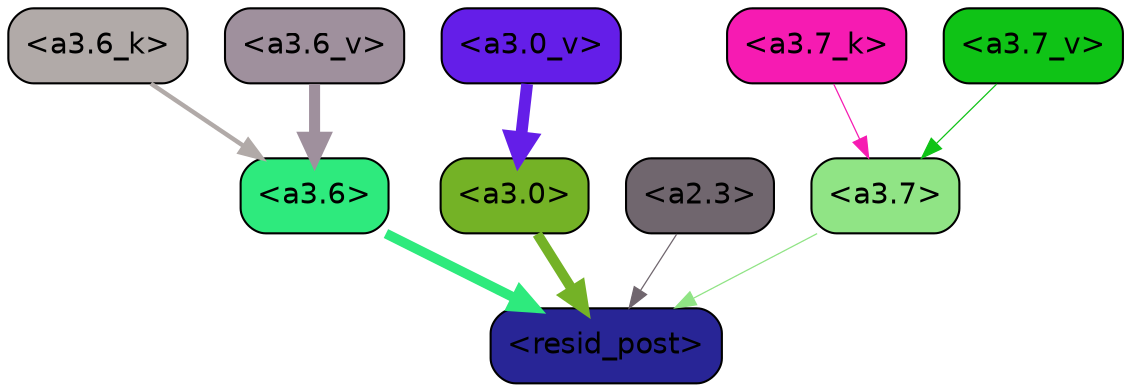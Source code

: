 strict digraph "" {
	graph [bgcolor=transparent,
		layout=dot,
		overlap=false,
		splines=true
	];
	"<a3.7>"	[color=black,
		fillcolor="#90e485",
		fontname=Helvetica,
		shape=box,
		style="filled, rounded"];
	"<resid_post>"	[color=black,
		fillcolor="#282596",
		fontname=Helvetica,
		shape=box,
		style="filled, rounded"];
	"<a3.7>" -> "<resid_post>"	[color="#90e485",
		penwidth=0.6];
	"<a3.6>"	[color=black,
		fillcolor="#2eea7d",
		fontname=Helvetica,
		shape=box,
		style="filled, rounded"];
	"<a3.6>" -> "<resid_post>"	[color="#2eea7d",
		penwidth=4.7534414529800415];
	"<a3.0>"	[color=black,
		fillcolor="#74b226",
		fontname=Helvetica,
		shape=box,
		style="filled, rounded"];
	"<a3.0>" -> "<resid_post>"	[color="#74b226",
		penwidth=4.898576855659485];
	"<a2.3>"	[color=black,
		fillcolor="#70666e",
		fontname=Helvetica,
		shape=box,
		style="filled, rounded"];
	"<a2.3>" -> "<resid_post>"	[color="#70666e",
		penwidth=0.6];
	"<a3.7_k>"	[color=black,
		fillcolor="#f61bb2",
		fontname=Helvetica,
		shape=box,
		style="filled, rounded"];
	"<a3.7_k>" -> "<a3.7>"	[color="#f61bb2",
		penwidth=0.6];
	"<a3.6_k>"	[color=black,
		fillcolor="#b1aaa8",
		fontname=Helvetica,
		shape=box,
		style="filled, rounded"];
	"<a3.6_k>" -> "<a3.6>"	[color="#b1aaa8",
		penwidth=2.13908451795578];
	"<a3.7_v>"	[color=black,
		fillcolor="#0fc316",
		fontname=Helvetica,
		shape=box,
		style="filled, rounded"];
	"<a3.7_v>" -> "<a3.7>"	[color="#0fc316",
		penwidth=0.6];
	"<a3.6_v>"	[color=black,
		fillcolor="#9f909d",
		fontname=Helvetica,
		shape=box,
		style="filled, rounded"];
	"<a3.6_v>" -> "<a3.6>"	[color="#9f909d",
		penwidth=5.297133803367615];
	"<a3.0_v>"	[color=black,
		fillcolor="#641ee8",
		fontname=Helvetica,
		shape=box,
		style="filled, rounded"];
	"<a3.0_v>" -> "<a3.0>"	[color="#641ee8",
		penwidth=5.680712580680847];
}
